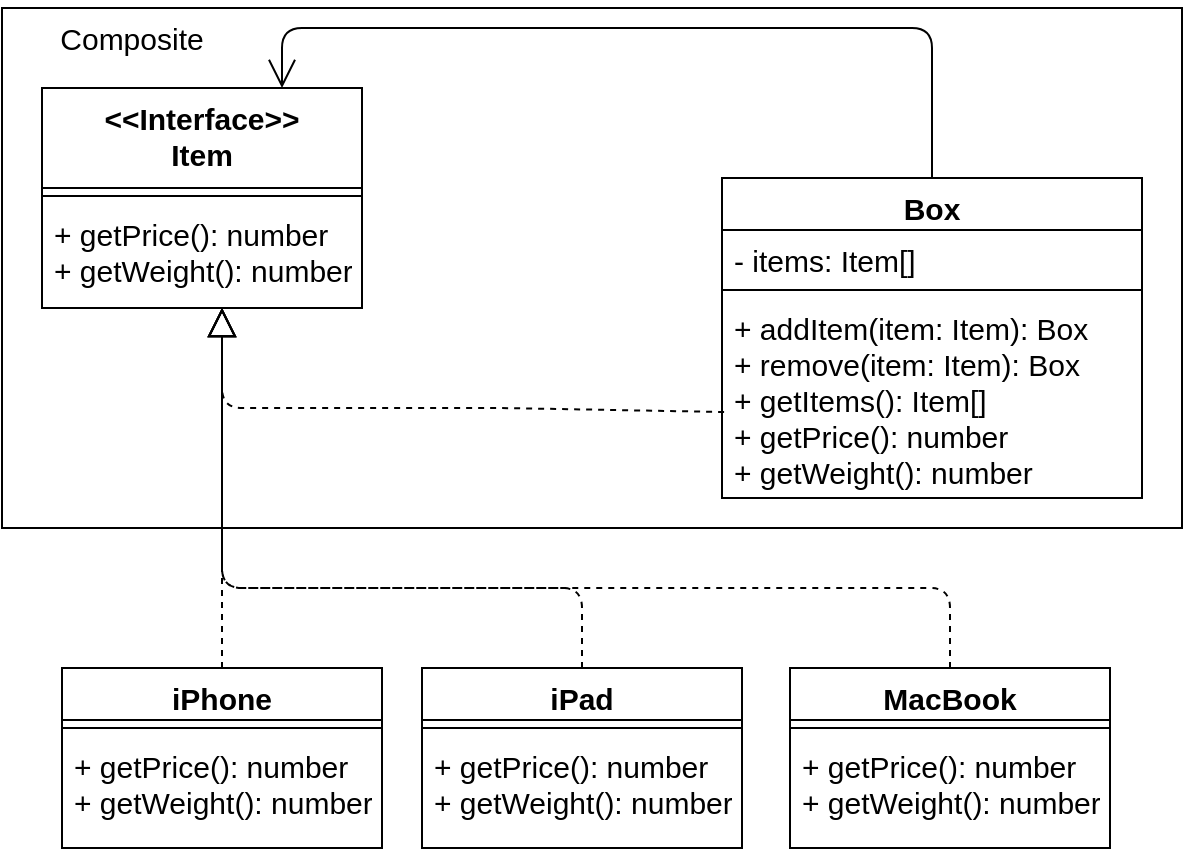 <mxfile>
    <diagram id="HrwRnbz59JehVLHWwX47" name="Страница 1">
        <mxGraphModel dx="1102" dy="970" grid="1" gridSize="10" guides="1" tooltips="1" connect="1" arrows="1" fold="1" page="1" pageScale="1" pageWidth="827" pageHeight="1169" math="0" shadow="0">
            <root>
                <mxCell id="0"/>
                <mxCell id="1" parent="0"/>
                <mxCell id="2" value="" style="rounded=0;whiteSpace=wrap;html=1;fontSize=15;" parent="1" vertex="1">
                    <mxGeometry x="10" y="10" width="590" height="260" as="geometry"/>
                </mxCell>
                <mxCell id="3" value="&lt;font style=&quot;font-size: 15px&quot;&gt;Composite&lt;/font&gt;" style="text;html=1;strokeColor=none;fillColor=none;align=center;verticalAlign=middle;whiteSpace=wrap;rounded=0;" parent="1" vertex="1">
                    <mxGeometry x="10" y="10" width="130" height="30" as="geometry"/>
                </mxCell>
                <mxCell id="4" value="&lt;&lt;Interface&gt;&gt;&#10;Item" style="swimlane;fontStyle=1;align=center;verticalAlign=top;childLayout=stackLayout;horizontal=1;startSize=50;horizontalStack=0;resizeParent=1;resizeParentMax=0;resizeLast=0;collapsible=1;marginBottom=0;fontSize=15;" parent="1" vertex="1">
                    <mxGeometry x="30" y="50" width="160" height="110" as="geometry"/>
                </mxCell>
                <mxCell id="6" value="" style="line;strokeWidth=1;fillColor=none;align=left;verticalAlign=middle;spacingTop=-1;spacingLeft=3;spacingRight=3;rotatable=0;labelPosition=right;points=[];portConstraint=eastwest;fontSize=15;" parent="4" vertex="1">
                    <mxGeometry y="50" width="160" height="8" as="geometry"/>
                </mxCell>
                <mxCell id="7" value="+ getPrice(): number&#10;+ getWeight(): number" style="text;strokeColor=none;fillColor=none;align=left;verticalAlign=top;spacingLeft=4;spacingRight=4;overflow=hidden;rotatable=0;points=[[0,0.5],[1,0.5]];portConstraint=eastwest;fontSize=15;" parent="4" vertex="1">
                    <mxGeometry y="58" width="160" height="52" as="geometry"/>
                </mxCell>
                <mxCell id="8" value="Box" style="swimlane;fontStyle=1;align=center;verticalAlign=top;childLayout=stackLayout;horizontal=1;startSize=26;horizontalStack=0;resizeParent=1;resizeParentMax=0;resizeLast=0;collapsible=1;marginBottom=0;fontSize=15;" parent="1" vertex="1">
                    <mxGeometry x="370" y="95" width="210" height="160" as="geometry"/>
                </mxCell>
                <mxCell id="9" value="- items: Item[]" style="text;strokeColor=none;fillColor=none;align=left;verticalAlign=top;spacingLeft=4;spacingRight=4;overflow=hidden;rotatable=0;points=[[0,0.5],[1,0.5]];portConstraint=eastwest;fontSize=15;" parent="8" vertex="1">
                    <mxGeometry y="26" width="210" height="26" as="geometry"/>
                </mxCell>
                <mxCell id="10" value="" style="line;strokeWidth=1;fillColor=none;align=left;verticalAlign=middle;spacingTop=-1;spacingLeft=3;spacingRight=3;rotatable=0;labelPosition=right;points=[];portConstraint=eastwest;fontSize=15;" parent="8" vertex="1">
                    <mxGeometry y="52" width="210" height="8" as="geometry"/>
                </mxCell>
                <mxCell id="11" value="+ addItem(item: Item): Box&#10;+ remove(item: Item): Box&#10;+ getItems(): Item[]&#10;+ getPrice(): number&#10;+ getWeight(): number" style="text;strokeColor=none;fillColor=none;align=left;verticalAlign=top;spacingLeft=4;spacingRight=4;overflow=hidden;rotatable=0;points=[[0,0.5],[1,0.5]];portConstraint=eastwest;fontSize=15;" parent="8" vertex="1">
                    <mxGeometry y="60" width="210" height="100" as="geometry"/>
                </mxCell>
                <mxCell id="12" value="" style="endArrow=block;dashed=1;endFill=0;endSize=12;html=1;fontSize=15;exitX=0.005;exitY=0.57;exitDx=0;exitDy=0;exitPerimeter=0;" parent="1" source="11" edge="1">
                    <mxGeometry width="160" relative="1" as="geometry">
                        <mxPoint x="360" y="240" as="sourcePoint"/>
                        <mxPoint x="120" y="160" as="targetPoint"/>
                        <Array as="points">
                            <mxPoint x="260" y="210"/>
                            <mxPoint x="120" y="210"/>
                        </Array>
                    </mxGeometry>
                </mxCell>
                <mxCell id="14" value="iPhone" style="swimlane;fontStyle=1;align=center;verticalAlign=top;childLayout=stackLayout;horizontal=1;startSize=26;horizontalStack=0;resizeParent=1;resizeParentMax=0;resizeLast=0;collapsible=1;marginBottom=0;fontSize=15;" parent="1" vertex="1">
                    <mxGeometry x="40" y="340" width="160" height="90" as="geometry"/>
                </mxCell>
                <mxCell id="16" value="" style="line;strokeWidth=1;fillColor=none;align=left;verticalAlign=middle;spacingTop=-1;spacingLeft=3;spacingRight=3;rotatable=0;labelPosition=right;points=[];portConstraint=eastwest;fontSize=15;" parent="14" vertex="1">
                    <mxGeometry y="26" width="160" height="8" as="geometry"/>
                </mxCell>
                <mxCell id="17" value="+ getPrice(): number&#10;+ getWeight(): number" style="text;strokeColor=none;fillColor=none;align=left;verticalAlign=top;spacingLeft=4;spacingRight=4;overflow=hidden;rotatable=0;points=[[0,0.5],[1,0.5]];portConstraint=eastwest;fontSize=15;" parent="14" vertex="1">
                    <mxGeometry y="34" width="160" height="56" as="geometry"/>
                </mxCell>
                <mxCell id="18" value="" style="endArrow=block;dashed=1;endFill=0;endSize=12;html=1;fontSize=15;exitX=0.5;exitY=0;exitDx=0;exitDy=0;" parent="1" source="14" edge="1">
                    <mxGeometry width="160" relative="1" as="geometry">
                        <mxPoint x="370" y="350" as="sourcePoint"/>
                        <mxPoint x="120" y="160" as="targetPoint"/>
                    </mxGeometry>
                </mxCell>
                <mxCell id="20" value="iPad" style="swimlane;fontStyle=1;align=center;verticalAlign=top;childLayout=stackLayout;horizontal=1;startSize=26;horizontalStack=0;resizeParent=1;resizeParentMax=0;resizeLast=0;collapsible=1;marginBottom=0;fontSize=15;" parent="1" vertex="1">
                    <mxGeometry x="220" y="340" width="160" height="90" as="geometry"/>
                </mxCell>
                <mxCell id="21" value="" style="line;strokeWidth=1;fillColor=none;align=left;verticalAlign=middle;spacingTop=-1;spacingLeft=3;spacingRight=3;rotatable=0;labelPosition=right;points=[];portConstraint=eastwest;fontSize=15;" parent="20" vertex="1">
                    <mxGeometry y="26" width="160" height="8" as="geometry"/>
                </mxCell>
                <mxCell id="22" value="+ getPrice(): number&#10;+ getWeight(): number" style="text;strokeColor=none;fillColor=none;align=left;verticalAlign=top;spacingLeft=4;spacingRight=4;overflow=hidden;rotatable=0;points=[[0,0.5],[1,0.5]];portConstraint=eastwest;fontSize=15;" parent="20" vertex="1">
                    <mxGeometry y="34" width="160" height="56" as="geometry"/>
                </mxCell>
                <mxCell id="23" value="MacBook" style="swimlane;fontStyle=1;align=center;verticalAlign=top;childLayout=stackLayout;horizontal=1;startSize=26;horizontalStack=0;resizeParent=1;resizeParentMax=0;resizeLast=0;collapsible=1;marginBottom=0;fontSize=15;" parent="1" vertex="1">
                    <mxGeometry x="404" y="340" width="160" height="90" as="geometry"/>
                </mxCell>
                <mxCell id="24" value="" style="line;strokeWidth=1;fillColor=none;align=left;verticalAlign=middle;spacingTop=-1;spacingLeft=3;spacingRight=3;rotatable=0;labelPosition=right;points=[];portConstraint=eastwest;fontSize=15;" parent="23" vertex="1">
                    <mxGeometry y="26" width="160" height="8" as="geometry"/>
                </mxCell>
                <mxCell id="25" value="+ getPrice(): number&#10;+ getWeight(): number" style="text;strokeColor=none;fillColor=none;align=left;verticalAlign=top;spacingLeft=4;spacingRight=4;overflow=hidden;rotatable=0;points=[[0,0.5],[1,0.5]];portConstraint=eastwest;fontSize=15;" parent="23" vertex="1">
                    <mxGeometry y="34" width="160" height="56" as="geometry"/>
                </mxCell>
                <mxCell id="26" value="" style="endArrow=block;dashed=1;endFill=0;endSize=12;html=1;fontSize=15;edgeStyle=orthogonalEdgeStyle;exitX=0.5;exitY=0;exitDx=0;exitDy=0;" parent="1" source="20" edge="1">
                    <mxGeometry width="160" relative="1" as="geometry">
                        <mxPoint x="370" y="350" as="sourcePoint"/>
                        <mxPoint x="120" y="160" as="targetPoint"/>
                        <Array as="points">
                            <mxPoint x="300" y="300"/>
                            <mxPoint x="120" y="300"/>
                        </Array>
                    </mxGeometry>
                </mxCell>
                <mxCell id="27" value="" style="endArrow=block;dashed=1;endFill=0;endSize=12;html=1;fontSize=15;edgeStyle=orthogonalEdgeStyle;exitX=0.5;exitY=0;exitDx=0;exitDy=0;" parent="1" source="23" edge="1">
                    <mxGeometry width="160" relative="1" as="geometry">
                        <mxPoint x="370" y="350" as="sourcePoint"/>
                        <mxPoint x="120" y="160" as="targetPoint"/>
                        <Array as="points">
                            <mxPoint x="484" y="300"/>
                            <mxPoint x="120" y="300"/>
                        </Array>
                    </mxGeometry>
                </mxCell>
                <mxCell id="28" value="" style="endArrow=open;endFill=1;endSize=12;html=1;entryX=0.75;entryY=0;entryDx=0;entryDy=0;exitX=0.5;exitY=0;exitDx=0;exitDy=0;edgeStyle=orthogonalEdgeStyle;" edge="1" parent="1" source="8" target="4">
                    <mxGeometry width="160" relative="1" as="geometry">
                        <mxPoint x="330" y="490" as="sourcePoint"/>
                        <mxPoint x="490" y="490" as="targetPoint"/>
                        <Array as="points">
                            <mxPoint x="475" y="20"/>
                            <mxPoint x="150" y="20"/>
                        </Array>
                    </mxGeometry>
                </mxCell>
            </root>
        </mxGraphModel>
    </diagram>
</mxfile>
